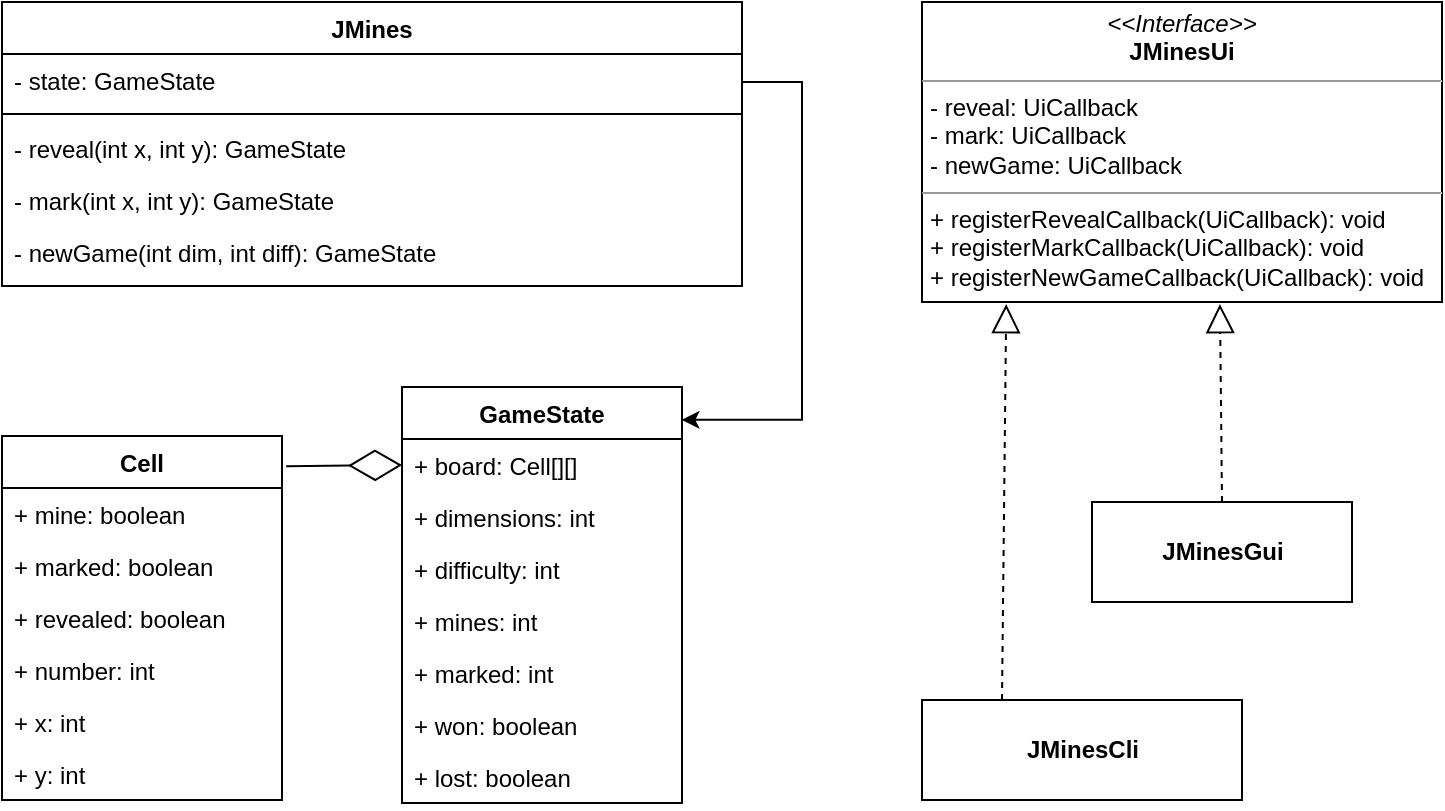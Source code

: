 <mxfile version="13.0.9" type="device"><diagram id="_jWcSGQf4a_v3ilH2a-H" name="Page-1"><mxGraphModel dx="1422" dy="736" grid="1" gridSize="10" guides="1" tooltips="1" connect="1" arrows="1" fold="1" page="1" pageScale="1" pageWidth="827" pageHeight="1169" math="0" shadow="0"><root><mxCell id="0"/><mxCell id="1" parent="0"/><mxCell id="P55-bwk9CbL3GnsySoat-1" value="JMines&#xA;" style="swimlane;fontStyle=1;align=center;verticalAlign=top;childLayout=stackLayout;horizontal=1;startSize=26;horizontalStack=0;resizeParent=1;resizeParentMax=0;resizeLast=0;collapsible=1;marginBottom=0;" parent="1" vertex="1"><mxGeometry x="20" y="20" width="370" height="142" as="geometry"><mxRectangle x="180" y="182" width="150" height="26" as="alternateBounds"/></mxGeometry></mxCell><mxCell id="P55-bwk9CbL3GnsySoat-2" value="- state: GameState&#xA;" style="text;strokeColor=none;fillColor=none;align=left;verticalAlign=top;spacingLeft=4;spacingRight=4;overflow=hidden;rotatable=0;points=[[0,0.5],[1,0.5]];portConstraint=eastwest;" parent="P55-bwk9CbL3GnsySoat-1" vertex="1"><mxGeometry y="26" width="370" height="26" as="geometry"/></mxCell><mxCell id="P55-bwk9CbL3GnsySoat-3" value="" style="line;strokeWidth=1;fillColor=none;align=left;verticalAlign=middle;spacingTop=-1;spacingLeft=3;spacingRight=3;rotatable=0;labelPosition=right;points=[];portConstraint=eastwest;" parent="P55-bwk9CbL3GnsySoat-1" vertex="1"><mxGeometry y="52" width="370" height="8" as="geometry"/></mxCell><mxCell id="P55-bwk9CbL3GnsySoat-4" value="- reveal(int x, int y): GameState" style="text;strokeColor=none;fillColor=none;align=left;verticalAlign=top;spacingLeft=4;spacingRight=4;overflow=hidden;rotatable=0;points=[[0,0.5],[1,0.5]];portConstraint=eastwest;" parent="P55-bwk9CbL3GnsySoat-1" vertex="1"><mxGeometry y="60" width="370" height="26" as="geometry"/></mxCell><mxCell id="P55-bwk9CbL3GnsySoat-34" value="- mark(int x, int y): GameState" style="text;strokeColor=none;fillColor=none;align=left;verticalAlign=top;spacingLeft=4;spacingRight=4;overflow=hidden;rotatable=0;points=[[0,0.5],[1,0.5]];portConstraint=eastwest;" parent="P55-bwk9CbL3GnsySoat-1" vertex="1"><mxGeometry y="86" width="370" height="26" as="geometry"/></mxCell><mxCell id="P55-bwk9CbL3GnsySoat-17" value="- newGame(int dim, int diff): GameState" style="text;strokeColor=none;fillColor=none;align=left;verticalAlign=top;spacingLeft=4;spacingRight=4;overflow=hidden;rotatable=0;points=[[0,0.5],[1,0.5]];portConstraint=eastwest;" parent="P55-bwk9CbL3GnsySoat-1" vertex="1"><mxGeometry y="112" width="370" height="30" as="geometry"/></mxCell><mxCell id="P55-bwk9CbL3GnsySoat-5" value="GameState" style="swimlane;fontStyle=1;childLayout=stackLayout;horizontal=1;startSize=26;fillColor=none;horizontalStack=0;resizeParent=1;resizeParentMax=0;resizeLast=0;collapsible=1;marginBottom=0;" parent="1" vertex="1"><mxGeometry x="220" y="212.5" width="140" height="208" as="geometry"/></mxCell><mxCell id="P55-bwk9CbL3GnsySoat-6" value="+ board: Cell[][]" style="text;strokeColor=none;fillColor=none;align=left;verticalAlign=top;spacingLeft=4;spacingRight=4;overflow=hidden;rotatable=0;points=[[0,0.5],[1,0.5]];portConstraint=eastwest;" parent="P55-bwk9CbL3GnsySoat-5" vertex="1"><mxGeometry y="26" width="140" height="26" as="geometry"/></mxCell><mxCell id="P55-bwk9CbL3GnsySoat-20" value="+ dimensions: int" style="text;strokeColor=none;fillColor=none;align=left;verticalAlign=top;spacingLeft=4;spacingRight=4;overflow=hidden;rotatable=0;points=[[0,0.5],[1,0.5]];portConstraint=eastwest;" parent="P55-bwk9CbL3GnsySoat-5" vertex="1"><mxGeometry y="52" width="140" height="26" as="geometry"/></mxCell><mxCell id="P55-bwk9CbL3GnsySoat-21" value="+ difficulty: int" style="text;strokeColor=none;fillColor=none;align=left;verticalAlign=top;spacingLeft=4;spacingRight=4;overflow=hidden;rotatable=0;points=[[0,0.5],[1,0.5]];portConstraint=eastwest;" parent="P55-bwk9CbL3GnsySoat-5" vertex="1"><mxGeometry y="78" width="140" height="26" as="geometry"/></mxCell><mxCell id="P55-bwk9CbL3GnsySoat-7" value="+ mines: int" style="text;strokeColor=none;fillColor=none;align=left;verticalAlign=top;spacingLeft=4;spacingRight=4;overflow=hidden;rotatable=0;points=[[0,0.5],[1,0.5]];portConstraint=eastwest;" parent="P55-bwk9CbL3GnsySoat-5" vertex="1"><mxGeometry y="104" width="140" height="26" as="geometry"/></mxCell><mxCell id="P55-bwk9CbL3GnsySoat-8" value="+ marked: int" style="text;strokeColor=none;fillColor=none;align=left;verticalAlign=top;spacingLeft=4;spacingRight=4;overflow=hidden;rotatable=0;points=[[0,0.5],[1,0.5]];portConstraint=eastwest;" parent="P55-bwk9CbL3GnsySoat-5" vertex="1"><mxGeometry y="130" width="140" height="26" as="geometry"/></mxCell><mxCell id="P55-bwk9CbL3GnsySoat-18" value="+ won: boolean" style="text;strokeColor=none;fillColor=none;align=left;verticalAlign=top;spacingLeft=4;spacingRight=4;overflow=hidden;rotatable=0;points=[[0,0.5],[1,0.5]];portConstraint=eastwest;" parent="P55-bwk9CbL3GnsySoat-5" vertex="1"><mxGeometry y="156" width="140" height="26" as="geometry"/></mxCell><mxCell id="P55-bwk9CbL3GnsySoat-19" value="+ lost: boolean" style="text;strokeColor=none;fillColor=none;align=left;verticalAlign=top;spacingLeft=4;spacingRight=4;overflow=hidden;rotatable=0;points=[[0,0.5],[1,0.5]];portConstraint=eastwest;" parent="P55-bwk9CbL3GnsySoat-5" vertex="1"><mxGeometry y="182" width="140" height="26" as="geometry"/></mxCell><mxCell id="P55-bwk9CbL3GnsySoat-26" value="Cell" style="swimlane;fontStyle=1;childLayout=stackLayout;horizontal=1;startSize=26;fillColor=none;horizontalStack=0;resizeParent=1;resizeParentMax=0;resizeLast=0;collapsible=1;marginBottom=0;" parent="1" vertex="1"><mxGeometry x="20" y="237" width="140" height="182" as="geometry"/></mxCell><mxCell id="P55-bwk9CbL3GnsySoat-27" value="+ mine: boolean" style="text;strokeColor=none;fillColor=none;align=left;verticalAlign=top;spacingLeft=4;spacingRight=4;overflow=hidden;rotatable=0;points=[[0,0.5],[1,0.5]];portConstraint=eastwest;" parent="P55-bwk9CbL3GnsySoat-26" vertex="1"><mxGeometry y="26" width="140" height="26" as="geometry"/></mxCell><mxCell id="P55-bwk9CbL3GnsySoat-28" value="+ marked: boolean" style="text;strokeColor=none;fillColor=none;align=left;verticalAlign=top;spacingLeft=4;spacingRight=4;overflow=hidden;rotatable=0;points=[[0,0.5],[1,0.5]];portConstraint=eastwest;" parent="P55-bwk9CbL3GnsySoat-26" vertex="1"><mxGeometry y="52" width="140" height="26" as="geometry"/></mxCell><mxCell id="P55-bwk9CbL3GnsySoat-29" value="+ revealed: boolean" style="text;strokeColor=none;fillColor=none;align=left;verticalAlign=top;spacingLeft=4;spacingRight=4;overflow=hidden;rotatable=0;points=[[0,0.5],[1,0.5]];portConstraint=eastwest;" parent="P55-bwk9CbL3GnsySoat-26" vertex="1"><mxGeometry y="78" width="140" height="26" as="geometry"/></mxCell><mxCell id="P55-bwk9CbL3GnsySoat-30" value="+ number: int" style="text;strokeColor=none;fillColor=none;align=left;verticalAlign=top;spacingLeft=4;spacingRight=4;overflow=hidden;rotatable=0;points=[[0,0.5],[1,0.5]];portConstraint=eastwest;" parent="P55-bwk9CbL3GnsySoat-26" vertex="1"><mxGeometry y="104" width="140" height="26" as="geometry"/></mxCell><mxCell id="P55-bwk9CbL3GnsySoat-31" value="+ x: int" style="text;strokeColor=none;fillColor=none;align=left;verticalAlign=top;spacingLeft=4;spacingRight=4;overflow=hidden;rotatable=0;points=[[0,0.5],[1,0.5]];portConstraint=eastwest;" parent="P55-bwk9CbL3GnsySoat-26" vertex="1"><mxGeometry y="130" width="140" height="26" as="geometry"/></mxCell><mxCell id="P55-bwk9CbL3GnsySoat-32" value="+ y: int" style="text;strokeColor=none;fillColor=none;align=left;verticalAlign=top;spacingLeft=4;spacingRight=4;overflow=hidden;rotatable=0;points=[[0,0.5],[1,0.5]];portConstraint=eastwest;" parent="P55-bwk9CbL3GnsySoat-26" vertex="1"><mxGeometry y="156" width="140" height="26" as="geometry"/></mxCell><mxCell id="P55-bwk9CbL3GnsySoat-52" style="edgeStyle=orthogonalEdgeStyle;rounded=0;orthogonalLoop=1;jettySize=auto;html=1;entryX=0.998;entryY=0.079;entryDx=0;entryDy=0;entryPerimeter=0;exitX=1;exitY=0.25;exitDx=0;exitDy=0;" parent="1" source="P55-bwk9CbL3GnsySoat-1" target="P55-bwk9CbL3GnsySoat-5" edge="1"><mxGeometry relative="1" as="geometry"><mxPoint x="515" y="380" as="targetPoint"/><Array as="points"><mxPoint x="390" y="60"/><mxPoint x="420" y="60"/><mxPoint x="420" y="229"/></Array></mxGeometry></mxCell><mxCell id="P55-bwk9CbL3GnsySoat-53" value="" style="endArrow=diamondThin;endFill=0;endSize=24;html=1;entryX=0;entryY=0.5;entryDx=0;entryDy=0;exitX=1.015;exitY=0.083;exitDx=0;exitDy=0;exitPerimeter=0;" parent="1" source="P55-bwk9CbL3GnsySoat-26" target="P55-bwk9CbL3GnsySoat-6" edge="1"><mxGeometry width="160" relative="1" as="geometry"><mxPoint x="95" y="690" as="sourcePoint"/><mxPoint x="255" y="690" as="targetPoint"/></mxGeometry></mxCell><mxCell id="P55-bwk9CbL3GnsySoat-54" value="&lt;div&gt;JMinesCli&lt;/div&gt;" style="html=1;fontStyle=1" parent="1" vertex="1"><mxGeometry x="480" y="369" width="160" height="50" as="geometry"/></mxCell><mxCell id="P55-bwk9CbL3GnsySoat-55" value="&lt;div&gt;&lt;b&gt;JMinesGui&lt;/b&gt;&lt;/div&gt;" style="html=1;" parent="1" vertex="1"><mxGeometry x="565" y="270" width="130" height="50" as="geometry"/></mxCell><mxCell id="P55-bwk9CbL3GnsySoat-56" value="" style="endArrow=block;dashed=1;endFill=0;endSize=12;html=1;entryX=0.162;entryY=1.007;entryDx=0;entryDy=0;entryPerimeter=0;exitX=0.25;exitY=0;exitDx=0;exitDy=0;" parent="1" source="P55-bwk9CbL3GnsySoat-54" target="DPqPegkpo_S48lxQWwHI-8" edge="1"><mxGeometry width="160" relative="1" as="geometry"><mxPoint x="520" y="352" as="sourcePoint"/><mxPoint x="496.94" y="170" as="targetPoint"/><Array as="points"/></mxGeometry></mxCell><mxCell id="P55-bwk9CbL3GnsySoat-57" value="" style="endArrow=block;dashed=1;endFill=0;endSize=12;html=1;exitX=0.5;exitY=0;exitDx=0;exitDy=0;entryX=0.573;entryY=1.007;entryDx=0;entryDy=0;entryPerimeter=0;" parent="1" source="P55-bwk9CbL3GnsySoat-55" target="DPqPegkpo_S48lxQWwHI-8" edge="1"><mxGeometry width="160" relative="1" as="geometry"><mxPoint x="390" y="342" as="sourcePoint"/><mxPoint x="700" y="180" as="targetPoint"/></mxGeometry></mxCell><mxCell id="DPqPegkpo_S48lxQWwHI-8" value="&lt;p style=&quot;margin: 0px ; margin-top: 4px ; text-align: center&quot;&gt;&lt;i&gt;&amp;lt;&amp;lt;Interface&amp;gt;&amp;gt;&lt;/i&gt;&lt;br&gt;&lt;b&gt;JMinesUi&lt;/b&gt;&lt;/p&gt;&lt;hr size=&quot;1&quot;&gt;&lt;p style=&quot;margin: 0px ; margin-left: 4px&quot;&gt;- reveal: UiCallback&lt;br&gt;- mark: UiCallback&lt;/p&gt;&lt;p style=&quot;margin: 0px ; margin-left: 4px&quot;&gt;- newGame: UiCallback&lt;br&gt;&lt;/p&gt;&lt;hr size=&quot;1&quot;&gt;&lt;p style=&quot;margin: 0px ; margin-left: 4px&quot;&gt;+ registerRevealCallback(UiCallback): void&lt;br&gt;+ registerMarkCallback(UiCallback): void&lt;/p&gt;&lt;p style=&quot;margin: 0px ; margin-left: 4px&quot;&gt;+ registerNewGameCallback(UiCallback): void&lt;/p&gt;" style="verticalAlign=top;align=left;overflow=fill;fontSize=12;fontFamily=Helvetica;html=1;" vertex="1" parent="1"><mxGeometry x="480" y="20" width="260" height="150" as="geometry"/></mxCell></root></mxGraphModel></diagram></mxfile>